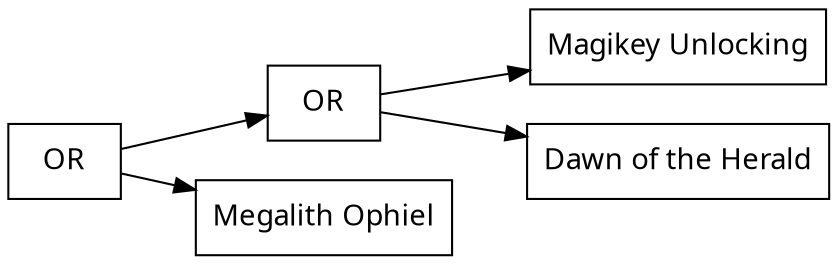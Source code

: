 digraph {
node [shape=record];
node [fontname=Sans];charset="UTF-8" splines=true splines=spline rankdir =LR
79[label="OR"];
79->77;
79->78;
77[label="OR"];
77->75;
77->76;
78[label="Megalith Ophiel"];
75[label="Magikey Unlocking"];
76[label="Dawn of the Herald"];
}
